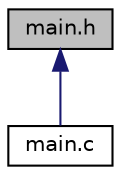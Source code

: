 digraph "main.h"
{
 // LATEX_PDF_SIZE
  edge [fontname="Helvetica",fontsize="10",labelfontname="Helvetica",labelfontsize="10"];
  node [fontname="Helvetica",fontsize="10",shape=record];
  Node1 [label="main.h",height=0.2,width=0.4,color="black", fillcolor="grey75", style="filled", fontcolor="black",tooltip="liste des dépendances et bibliothèques nécessaires au fonctionnement de main.c"];
  Node1 -> Node2 [dir="back",color="midnightblue",fontsize="10",style="solid",fontname="Helvetica"];
  Node2 [label="main.c",height=0.2,width=0.4,color="black", fillcolor="white", style="filled",URL="$main_8c.html",tooltip="fichier principal appelant les fonctions permettant de calculer au choix pi ou racine de 2"];
}
